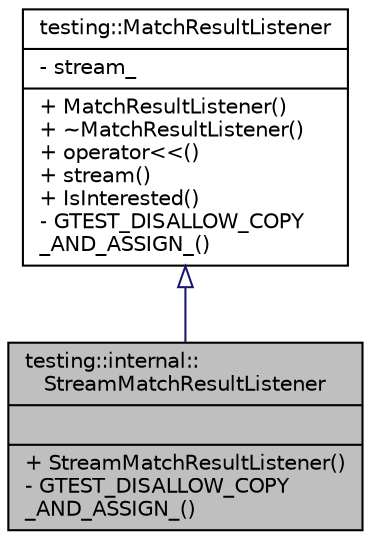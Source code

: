 digraph "testing::internal::StreamMatchResultListener"
{
  edge [fontname="Helvetica",fontsize="10",labelfontname="Helvetica",labelfontsize="10"];
  node [fontname="Helvetica",fontsize="10",shape=record];
  Node2 [label="{testing::internal::\lStreamMatchResultListener\n||+ StreamMatchResultListener()\l- GTEST_DISALLOW_COPY\l_AND_ASSIGN_()\l}",height=0.2,width=0.4,color="black", fillcolor="grey75", style="filled", fontcolor="black"];
  Node3 -> Node2 [dir="back",color="midnightblue",fontsize="10",style="solid",arrowtail="onormal",fontname="Helvetica"];
  Node3 [label="{testing::MatchResultListener\n|- stream_\l|+ MatchResultListener()\l+ ~MatchResultListener()\l+ operator\<\<()\l+ stream()\l+ IsInterested()\l- GTEST_DISALLOW_COPY\l_AND_ASSIGN_()\l}",height=0.2,width=0.4,color="black", fillcolor="white", style="filled",URL="$d7/d01/classtesting_1_1_match_result_listener.html"];
}
